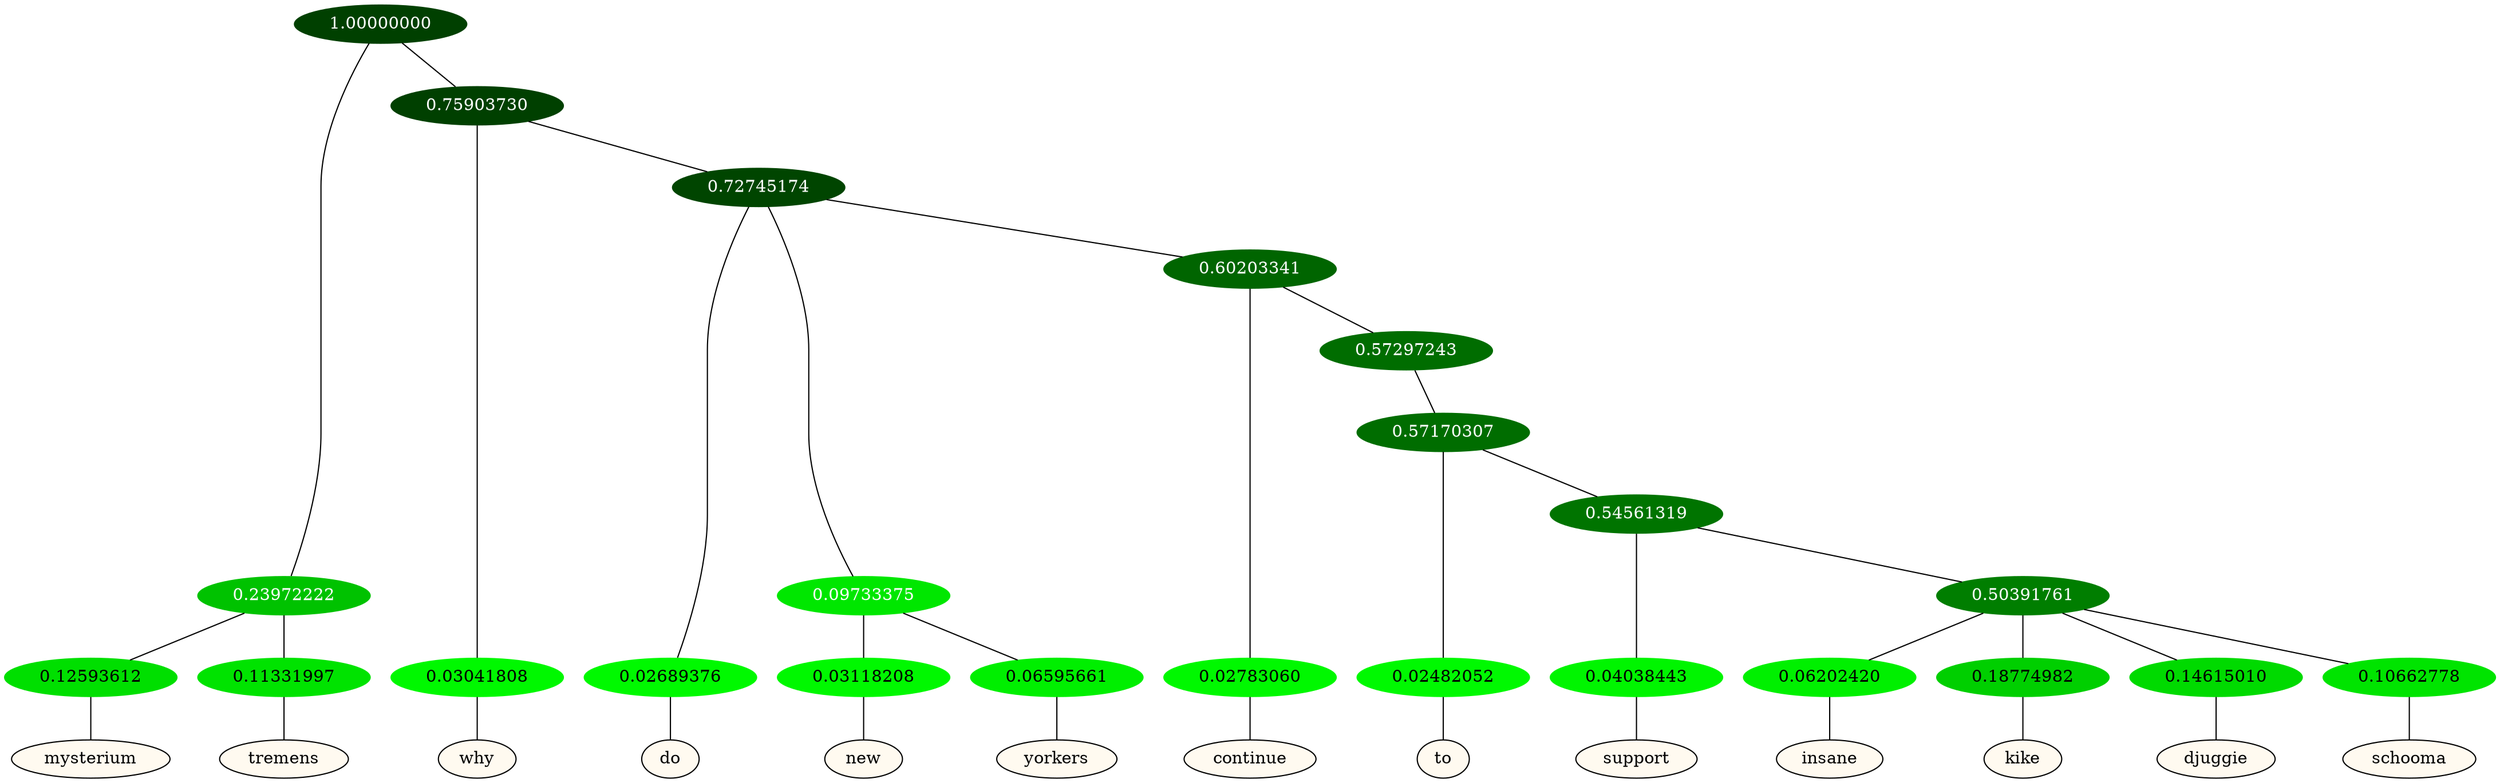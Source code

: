 graph {
	node [format=png height=0.15 nodesep=0.001 ordering=out overlap=prism overlap_scaling=0.01 ranksep=0.001 ratio=0.2 style=filled width=0.15]
	{
		rank=same
		a_w_3 [label=mysterium color=black fillcolor=floralwhite style="filled,solid"]
		a_w_4 [label=tremens color=black fillcolor=floralwhite style="filled,solid"]
		a_w_5 [label=why color=black fillcolor=floralwhite style="filled,solid"]
		a_w_7 [label=do color=black fillcolor=floralwhite style="filled,solid"]
		a_w_10 [label=new color=black fillcolor=floralwhite style="filled,solid"]
		a_w_11 [label=yorkers color=black fillcolor=floralwhite style="filled,solid"]
		a_w_12 [label=continue color=black fillcolor=floralwhite style="filled,solid"]
		a_w_15 [label=to color=black fillcolor=floralwhite style="filled,solid"]
		a_w_17 [label=support color=black fillcolor=floralwhite style="filled,solid"]
		a_w_19 [label=insane color=black fillcolor=floralwhite style="filled,solid"]
		a_w_20 [label=kike color=black fillcolor=floralwhite style="filled,solid"]
		a_w_21 [label=djuggie color=black fillcolor=floralwhite style="filled,solid"]
		a_w_22 [label=schooma color=black fillcolor=floralwhite style="filled,solid"]
	}
	a_n_3 -- a_w_3
	a_n_4 -- a_w_4
	a_n_5 -- a_w_5
	a_n_7 -- a_w_7
	a_n_10 -- a_w_10
	a_n_11 -- a_w_11
	a_n_12 -- a_w_12
	a_n_15 -- a_w_15
	a_n_17 -- a_w_17
	a_n_19 -- a_w_19
	a_n_20 -- a_w_20
	a_n_21 -- a_w_21
	a_n_22 -- a_w_22
	{
		rank=same
		a_n_3 [label=0.12593612 color="0.334 1.000 0.874" fontcolor=black]
		a_n_4 [label=0.11331997 color="0.334 1.000 0.887" fontcolor=black]
		a_n_5 [label=0.03041808 color="0.334 1.000 0.970" fontcolor=black]
		a_n_7 [label=0.02689376 color="0.334 1.000 0.973" fontcolor=black]
		a_n_10 [label=0.03118208 color="0.334 1.000 0.969" fontcolor=black]
		a_n_11 [label=0.06595661 color="0.334 1.000 0.934" fontcolor=black]
		a_n_12 [label=0.02783060 color="0.334 1.000 0.972" fontcolor=black]
		a_n_15 [label=0.02482052 color="0.334 1.000 0.975" fontcolor=black]
		a_n_17 [label=0.04038443 color="0.334 1.000 0.960" fontcolor=black]
		a_n_19 [label=0.06202420 color="0.334 1.000 0.938" fontcolor=black]
		a_n_20 [label=0.18774982 color="0.334 1.000 0.812" fontcolor=black]
		a_n_21 [label=0.14615010 color="0.334 1.000 0.854" fontcolor=black]
		a_n_22 [label=0.10662778 color="0.334 1.000 0.893" fontcolor=black]
	}
	a_n_0 [label=1.00000000 color="0.334 1.000 0.250" fontcolor=grey99]
	a_n_1 [label=0.23972222 color="0.334 1.000 0.760" fontcolor=grey99]
	a_n_0 -- a_n_1
	a_n_2 [label=0.75903730 color="0.334 1.000 0.250" fontcolor=grey99]
	a_n_0 -- a_n_2
	a_n_1 -- a_n_3
	a_n_1 -- a_n_4
	a_n_2 -- a_n_5
	a_n_6 [label=0.72745174 color="0.334 1.000 0.273" fontcolor=grey99]
	a_n_2 -- a_n_6
	a_n_6 -- a_n_7
	a_n_8 [label=0.09733375 color="0.334 1.000 0.903" fontcolor=grey99]
	a_n_6 -- a_n_8
	a_n_9 [label=0.60203341 color="0.334 1.000 0.398" fontcolor=grey99]
	a_n_6 -- a_n_9
	a_n_8 -- a_n_10
	a_n_8 -- a_n_11
	a_n_9 -- a_n_12
	a_n_13 [label=0.57297243 color="0.334 1.000 0.427" fontcolor=grey99]
	a_n_9 -- a_n_13
	a_n_14 [label=0.57170307 color="0.334 1.000 0.428" fontcolor=grey99]
	a_n_13 -- a_n_14
	a_n_14 -- a_n_15
	a_n_16 [label=0.54561319 color="0.334 1.000 0.454" fontcolor=grey99]
	a_n_14 -- a_n_16
	a_n_16 -- a_n_17
	a_n_18 [label=0.50391761 color="0.334 1.000 0.496" fontcolor=grey99]
	a_n_16 -- a_n_18
	a_n_18 -- a_n_19
	a_n_18 -- a_n_20
	a_n_18 -- a_n_21
	a_n_18 -- a_n_22
}
